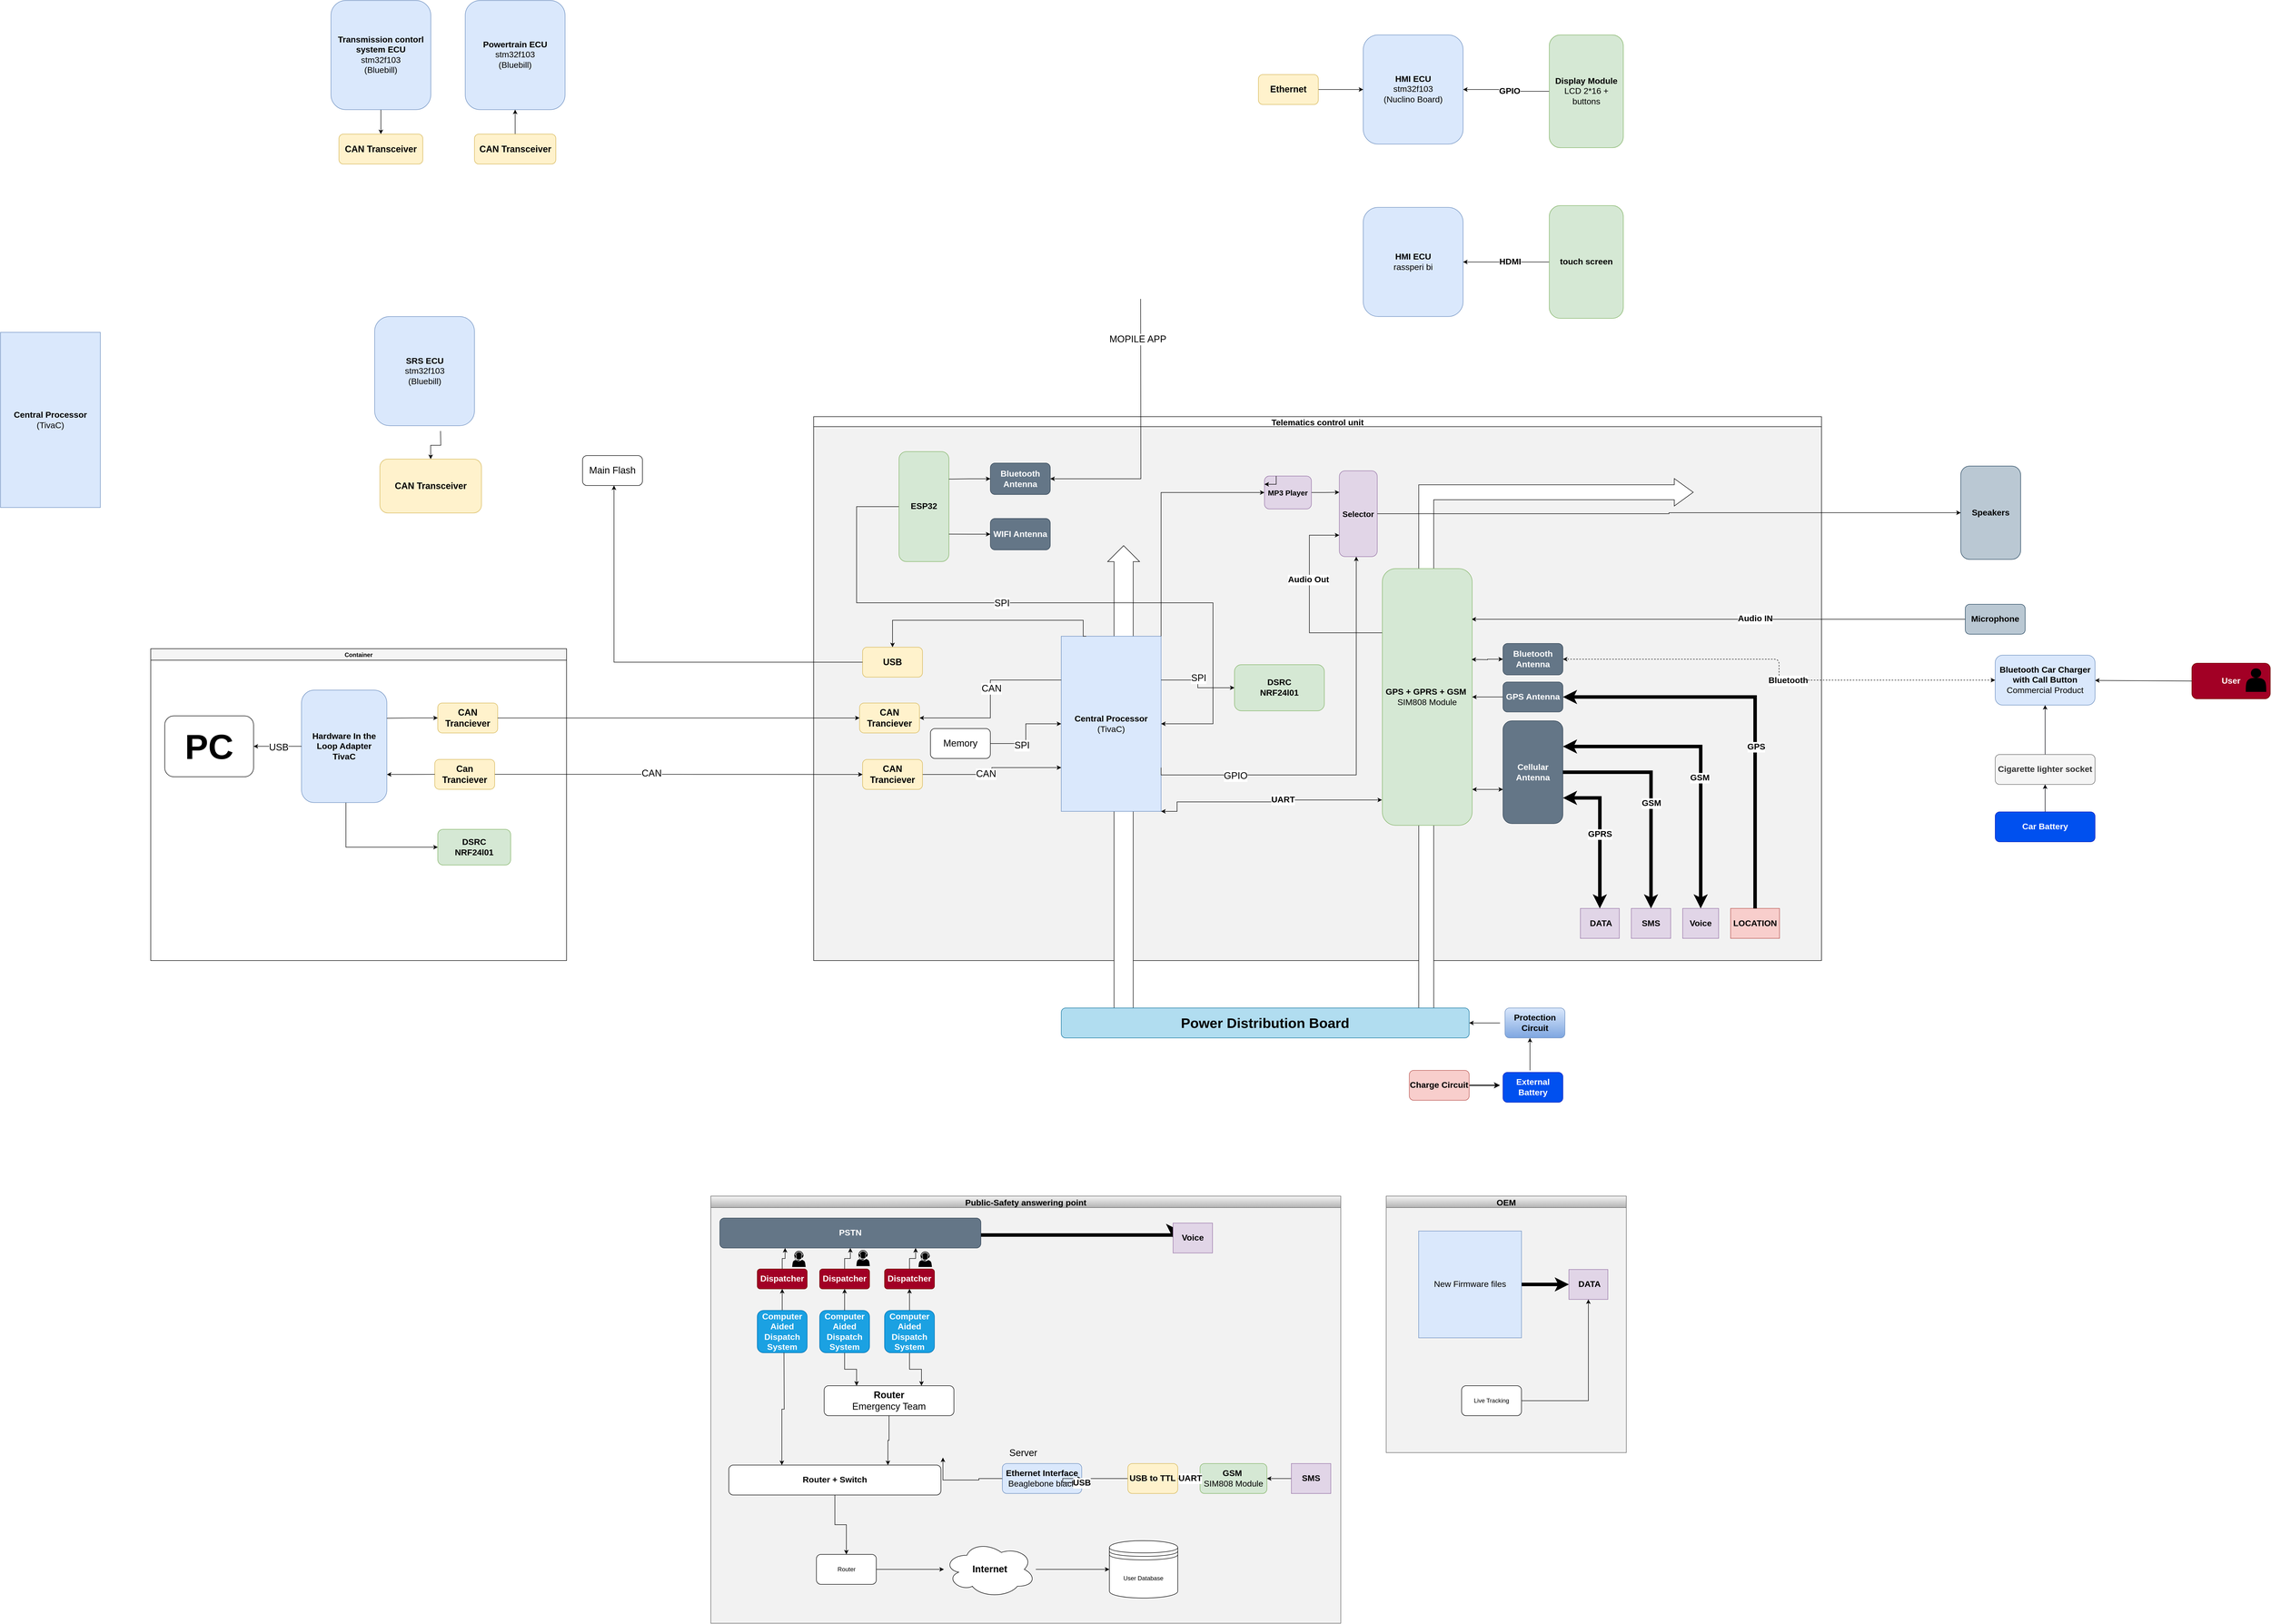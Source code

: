 <mxfile version="13.9.9" type="device"><diagram id="WvO2dlYxxCy-v5vZexDL" name="Page-1"><mxGraphModel dx="5926" dy="2891" grid="0" gridSize="6" guides="1" tooltips="1" connect="1" arrows="1" fold="1" page="1" pageScale="1" pageWidth="1500" pageHeight="1200" math="0" shadow="0"><root><mxCell id="0"/><mxCell id="1" parent="0"/><mxCell id="2lSsfjZtz_JksfgpUfAy-16" value="OEM" style="swimlane;startSize=23;gradientColor=#b3b3b3;fillColor=#f5f5f5;strokeColor=#666666;swimlaneFillColor=#f2f2f2;fontStyle=1;fontSize=17;" parent="1" vertex="1"><mxGeometry x="423" y="1459" width="481" height="514" as="geometry"/></mxCell><mxCell id="2lSsfjZtz_JksfgpUfAy-113" value="&amp;nbsp;DATA" style="rounded=0;whiteSpace=wrap;html=1;fontSize=17;align=center;fontStyle=1;fillColor=#e1d5e7;strokeColor=#9673a6;" parent="2lSsfjZtz_JksfgpUfAy-16" vertex="1"><mxGeometry x="366" y="147" width="78" height="60" as="geometry"/></mxCell><mxCell id="2lSsfjZtz_JksfgpUfAy-115" style="edgeStyle=orthogonalEdgeStyle;rounded=0;orthogonalLoop=1;jettySize=auto;html=1;entryX=0;entryY=0.5;entryDx=0;entryDy=0;startArrow=none;startFill=0;endArrow=classic;endFill=1;strokeWidth=7;fontSize=17;" parent="2lSsfjZtz_JksfgpUfAy-16" source="2lSsfjZtz_JksfgpUfAy-114" target="2lSsfjZtz_JksfgpUfAy-113" edge="1"><mxGeometry relative="1" as="geometry"/></mxCell><mxCell id="2lSsfjZtz_JksfgpUfAy-114" value="New Firmware files" style="rounded=0;whiteSpace=wrap;html=1;fontSize=17;fillColor=#dae8fc;strokeColor=#6c8ebf;" parent="2lSsfjZtz_JksfgpUfAy-16" vertex="1"><mxGeometry x="65" y="70" width="206" height="214" as="geometry"/></mxCell><mxCell id="O39h7mTWqbNJsOXXhtUl-40" style="edgeStyle=orthogonalEdgeStyle;rounded=0;orthogonalLoop=1;jettySize=auto;html=1;entryX=0.5;entryY=1;entryDx=0;entryDy=0;" parent="2lSsfjZtz_JksfgpUfAy-16" source="O39h7mTWqbNJsOXXhtUl-39" target="2lSsfjZtz_JksfgpUfAy-113" edge="1"><mxGeometry relative="1" as="geometry"/></mxCell><mxCell id="O39h7mTWqbNJsOXXhtUl-39" value="Live Tracking" style="rounded=1;whiteSpace=wrap;html=1;" parent="2lSsfjZtz_JksfgpUfAy-16" vertex="1"><mxGeometry x="151" y="380" width="120" height="60" as="geometry"/></mxCell><mxCell id="bvbTRkUJyW8UuzVhLP0v-1" value="Public-Safety answering point" style="swimlane;startSize=23;gradientColor=#b3b3b3;fillColor=#f5f5f5;strokeColor=#666666;swimlaneFillColor=#f2f2f2;fontStyle=1;fontSize=17;" parent="1" vertex="1"><mxGeometry x="-930" y="1459" width="1262" height="856" as="geometry"/></mxCell><mxCell id="2lSsfjZtz_JksfgpUfAy-84" style="edgeStyle=orthogonalEdgeStyle;rounded=0;orthogonalLoop=1;jettySize=auto;html=1;entryX=0.5;entryY=0;entryDx=0;entryDy=0;startArrow=classic;startFill=1;endArrow=none;endFill=0;strokeWidth=1;fontSize=17;" parent="bvbTRkUJyW8UuzVhLP0v-1" source="bvbTRkUJyW8UuzVhLP0v-3" target="bvbTRkUJyW8UuzVhLP0v-8" edge="1"><mxGeometry relative="1" as="geometry"/></mxCell><mxCell id="2lSsfjZtz_JksfgpUfAy-87" style="edgeStyle=orthogonalEdgeStyle;rounded=0;orthogonalLoop=1;jettySize=auto;html=1;startArrow=classic;startFill=1;endArrow=none;endFill=0;strokeWidth=1;fontSize=17;exitX=0.25;exitY=1;exitDx=0;exitDy=0;" parent="bvbTRkUJyW8UuzVhLP0v-1" source="bvbTRkUJyW8UuzVhLP0v-9" target="bvbTRkUJyW8UuzVhLP0v-3" edge="1"><mxGeometry relative="1" as="geometry"><mxPoint x="155" y="123" as="sourcePoint"/></mxGeometry></mxCell><mxCell id="bvbTRkUJyW8UuzVhLP0v-3" value="Dispatcher" style="rounded=1;whiteSpace=wrap;html=1;fillColor=#a20025;strokeColor=#6F0000;fontColor=#ffffff;fontStyle=1;fontSize=17;" parent="bvbTRkUJyW8UuzVhLP0v-1" vertex="1"><mxGeometry x="93" y="146" width="100" height="40" as="geometry"/></mxCell><mxCell id="bvbTRkUJyW8UuzVhLP0v-8" value="Computer Aided Dispatch System" style="rounded=1;whiteSpace=wrap;html=1;fillColor=#1ba1e2;strokeColor=#006EAF;fontStyle=1;fontSize=17;fontColor=#ffffff;" parent="bvbTRkUJyW8UuzVhLP0v-1" vertex="1"><mxGeometry x="93" y="229" width="100" height="85" as="geometry"/></mxCell><mxCell id="2lSsfjZtz_JksfgpUfAy-14" style="edgeStyle=orthogonalEdgeStyle;rounded=0;orthogonalLoop=1;jettySize=auto;html=1;entryX=0;entryY=0.5;entryDx=0;entryDy=0;startArrow=none;startFill=0;endArrow=classic;endFill=1;strokeWidth=7;fontSize=17;" parent="bvbTRkUJyW8UuzVhLP0v-1" source="bvbTRkUJyW8UuzVhLP0v-9" target="2lSsfjZtz_JksfgpUfAy-13" edge="1"><mxGeometry relative="1" as="geometry"><Array as="points"><mxPoint x="279" y="78"/><mxPoint x="1218" y="78"/></Array></mxGeometry></mxCell><mxCell id="bvbTRkUJyW8UuzVhLP0v-9" value="PSTN" style="rounded=1;whiteSpace=wrap;html=1;fillColor=#647687;strokeColor=#314354;fontSize=17;fontStyle=1;fontColor=#ffffff;" parent="bvbTRkUJyW8UuzVhLP0v-1" vertex="1"><mxGeometry x="18" y="44" width="523" height="60" as="geometry"/></mxCell><mxCell id="bvbTRkUJyW8UuzVhLP0v-336" value="" style="pointerEvents=1;shadow=0;dashed=0;html=1;strokeColor=none;labelPosition=center;verticalLabelPosition=bottom;verticalAlign=top;outlineConnect=0;align=center;shape=mxgraph.office.users.call_center_agent;labelBackgroundColor=#ffffff;fontSize=23;fillColor=#000000;" parent="bvbTRkUJyW8UuzVhLP0v-1" vertex="1"><mxGeometry x="163" y="109.71" width="27" height="32.28" as="geometry"/></mxCell><mxCell id="2lSsfjZtz_JksfgpUfAy-9" value="GSM&amp;nbsp;&lt;br&gt;&lt;span style=&quot;font-weight: normal&quot;&gt;SIM808 Module&lt;/span&gt;" style="rounded=1;whiteSpace=wrap;html=1;fillColor=#d5e8d4;strokeColor=#82b366;fontSize=17;fontStyle=1" parent="bvbTRkUJyW8UuzVhLP0v-1" vertex="1"><mxGeometry x="980" y="536.01" width="134" height="60" as="geometry"/></mxCell><mxCell id="2lSsfjZtz_JksfgpUfAy-12" style="edgeStyle=orthogonalEdgeStyle;rounded=0;orthogonalLoop=1;jettySize=auto;html=1;startArrow=none;startFill=0;endArrow=classic;endFill=1;strokeWidth=1;fontSize=17;" parent="bvbTRkUJyW8UuzVhLP0v-1" source="2lSsfjZtz_JksfgpUfAy-11" target="2lSsfjZtz_JksfgpUfAy-9" edge="1"><mxGeometry relative="1" as="geometry"/></mxCell><mxCell id="2lSsfjZtz_JksfgpUfAy-11" value="SMS" style="rounded=0;whiteSpace=wrap;html=1;fontSize=17;align=center;fontStyle=1;fillColor=#e1d5e7;strokeColor=#9673a6;" parent="bvbTRkUJyW8UuzVhLP0v-1" vertex="1"><mxGeometry x="1163" y="536.01" width="79" height="60" as="geometry"/></mxCell><mxCell id="2lSsfjZtz_JksfgpUfAy-13" value="Voice" style="rounded=0;whiteSpace=wrap;html=1;fontSize=17;align=center;fontStyle=1;fillColor=#e1d5e7;strokeColor=#9673a6;" parent="bvbTRkUJyW8UuzVhLP0v-1" vertex="1"><mxGeometry x="926" y="54" width="79" height="60" as="geometry"/></mxCell><mxCell id="dkJBPeFAws7g6oO2odRc-31" style="edgeStyle=orthogonalEdgeStyle;rounded=0;orthogonalLoop=1;jettySize=auto;html=1;entryX=0.25;entryY=0;entryDx=0;entryDy=0;startArrow=none;startFill=0;endArrow=classic;endFill=1;fontSize=19;" parent="bvbTRkUJyW8UuzVhLP0v-1" source="2lSsfjZtz_JksfgpUfAy-32" target="dkJBPeFAws7g6oO2odRc-28" edge="1"><mxGeometry relative="1" as="geometry"/></mxCell><mxCell id="2lSsfjZtz_JksfgpUfAy-32" value="Computer Aided Dispatch System" style="rounded=1;whiteSpace=wrap;html=1;fillColor=#1ba1e2;strokeColor=#006EAF;fontStyle=1;fontSize=17;fontColor=#ffffff;" parent="bvbTRkUJyW8UuzVhLP0v-1" vertex="1"><mxGeometry x="218" y="229" width="100" height="85" as="geometry"/></mxCell><mxCell id="2lSsfjZtz_JksfgpUfAy-33" value="" style="pointerEvents=1;shadow=0;dashed=0;html=1;strokeColor=none;labelPosition=center;verticalLabelPosition=bottom;verticalAlign=top;outlineConnect=0;align=center;shape=mxgraph.office.users.call_center_agent;labelBackgroundColor=#ffffff;fontSize=23;fillColor=#000000;" parent="bvbTRkUJyW8UuzVhLP0v-1" vertex="1"><mxGeometry x="416" y="111" width="27" height="30.99" as="geometry"/></mxCell><mxCell id="2lSsfjZtz_JksfgpUfAy-37" value="" style="pointerEvents=1;shadow=0;dashed=0;html=1;strokeColor=none;labelPosition=center;verticalLabelPosition=bottom;verticalAlign=top;outlineConnect=0;align=center;shape=mxgraph.office.users.call_center_agent;labelBackgroundColor=#ffffff;fontSize=23;fillColor=#000000;" parent="bvbTRkUJyW8UuzVhLP0v-1" vertex="1"><mxGeometry x="291.58" y="108" width="27" height="32.28" as="geometry"/></mxCell><mxCell id="2lSsfjZtz_JksfgpUfAy-73" style="edgeStyle=orthogonalEdgeStyle;rounded=0;orthogonalLoop=1;jettySize=auto;html=1;startArrow=none;startFill=0;endArrow=classic;endFill=1;strokeWidth=1;fontSize=17;" parent="bvbTRkUJyW8UuzVhLP0v-1" source="2lSsfjZtz_JksfgpUfAy-72" edge="1"><mxGeometry relative="1" as="geometry"><mxPoint x="465" y="524" as="targetPoint"/><Array as="points"><mxPoint x="537" y="566"/><mxPoint x="537" y="569"/></Array></mxGeometry></mxCell><mxCell id="2lSsfjZtz_JksfgpUfAy-72" value="Ethernet Interface&lt;br style=&quot;font-size: 17px&quot;&gt;&lt;span style=&quot;font-size: 17px ; font-weight: normal&quot;&gt;Beaglebone black&lt;/span&gt;" style="rounded=1;whiteSpace=wrap;html=1;fillColor=#dae8fc;strokeColor=#6c8ebf;fontStyle=1;fontSize=17;" parent="bvbTRkUJyW8UuzVhLP0v-1" vertex="1"><mxGeometry x="584" y="536.01" width="159" height="60" as="geometry"/></mxCell><mxCell id="2lSsfjZtz_JksfgpUfAy-82" style="edgeStyle=orthogonalEdgeStyle;rounded=0;orthogonalLoop=1;jettySize=auto;html=1;startArrow=classic;startFill=1;endArrow=none;endFill=0;strokeWidth=1;fontSize=17;" parent="bvbTRkUJyW8UuzVhLP0v-1" source="2lSsfjZtz_JksfgpUfAy-80" target="2lSsfjZtz_JksfgpUfAy-36" edge="1"><mxGeometry relative="1" as="geometry"/></mxCell><mxCell id="2lSsfjZtz_JksfgpUfAy-86" style="edgeStyle=orthogonalEdgeStyle;rounded=0;orthogonalLoop=1;jettySize=auto;html=1;entryX=0.5;entryY=0;entryDx=0;entryDy=0;startArrow=classic;startFill=1;endArrow=none;endFill=0;strokeWidth=1;fontSize=17;exitX=0.75;exitY=1;exitDx=0;exitDy=0;" parent="bvbTRkUJyW8UuzVhLP0v-1" source="bvbTRkUJyW8UuzVhLP0v-9" target="2lSsfjZtz_JksfgpUfAy-80" edge="1"><mxGeometry relative="1" as="geometry"><mxPoint x="408" y="130" as="sourcePoint"/></mxGeometry></mxCell><mxCell id="2lSsfjZtz_JksfgpUfAy-80" value="Dispatcher" style="rounded=1;whiteSpace=wrap;html=1;fillColor=#a20025;strokeColor=#6F0000;fontColor=#ffffff;fontStyle=1;fontSize=17;" parent="bvbTRkUJyW8UuzVhLP0v-1" vertex="1"><mxGeometry x="348" y="146" width="100" height="40" as="geometry"/></mxCell><mxCell id="2lSsfjZtz_JksfgpUfAy-83" style="edgeStyle=orthogonalEdgeStyle;rounded=0;orthogonalLoop=1;jettySize=auto;html=1;entryX=0.5;entryY=0;entryDx=0;entryDy=0;startArrow=classic;startFill=1;endArrow=none;endFill=0;strokeWidth=1;fontSize=17;" parent="bvbTRkUJyW8UuzVhLP0v-1" source="2lSsfjZtz_JksfgpUfAy-81" target="2lSsfjZtz_JksfgpUfAy-32" edge="1"><mxGeometry relative="1" as="geometry"/></mxCell><mxCell id="2lSsfjZtz_JksfgpUfAy-85" style="edgeStyle=orthogonalEdgeStyle;rounded=0;orthogonalLoop=1;jettySize=auto;html=1;entryX=0.5;entryY=0;entryDx=0;entryDy=0;startArrow=classic;startFill=1;endArrow=none;endFill=0;strokeWidth=1;fontSize=17;exitX=0.5;exitY=1;exitDx=0;exitDy=0;" parent="bvbTRkUJyW8UuzVhLP0v-1" source="bvbTRkUJyW8UuzVhLP0v-9" target="2lSsfjZtz_JksfgpUfAy-81" edge="1"><mxGeometry relative="1" as="geometry"><mxPoint x="237" y="126" as="sourcePoint"/></mxGeometry></mxCell><mxCell id="2lSsfjZtz_JksfgpUfAy-81" value="Dispatcher" style="rounded=1;whiteSpace=wrap;html=1;fillColor=#a20025;strokeColor=#6F0000;fontColor=#ffffff;fontStyle=1;fontSize=17;" parent="bvbTRkUJyW8UuzVhLP0v-1" vertex="1"><mxGeometry x="218" y="146" width="100" height="40" as="geometry"/></mxCell><mxCell id="2lSsfjZtz_JksfgpUfAy-90" style="edgeStyle=orthogonalEdgeStyle;rounded=0;orthogonalLoop=1;jettySize=auto;html=1;entryX=0;entryY=0.5;entryDx=0;entryDy=0;startArrow=classic;startFill=1;endArrow=none;endFill=0;strokeWidth=1;fontSize=17;exitX=1;exitY=0.5;exitDx=0;exitDy=0;" parent="bvbTRkUJyW8UuzVhLP0v-1" source="2lSsfjZtz_JksfgpUfAy-92" target="2lSsfjZtz_JksfgpUfAy-9" edge="1"><mxGeometry relative="1" as="geometry"><mxPoint x="935.42" y="566.01" as="sourcePoint"/><Array as="points"><mxPoint x="975.42" y="566.01"/><mxPoint x="975.42" y="566.01"/></Array></mxGeometry></mxCell><mxCell id="2lSsfjZtz_JksfgpUfAy-95" value="UART" style="edgeLabel;html=1;align=center;verticalAlign=middle;resizable=0;points=[];fontSize=17;fontStyle=1" parent="2lSsfjZtz_JksfgpUfAy-90" vertex="1" connectable="0"><mxGeometry x="0.095" relative="1" as="geometry"><mxPoint as="offset"/></mxGeometry></mxCell><mxCell id="2lSsfjZtz_JksfgpUfAy-93" style="edgeStyle=orthogonalEdgeStyle;rounded=0;orthogonalLoop=1;jettySize=auto;html=1;entryX=1;entryY=0.5;entryDx=0;entryDy=0;startArrow=none;startFill=0;endArrow=classic;endFill=1;strokeWidth=1;fontSize=17;" parent="bvbTRkUJyW8UuzVhLP0v-1" source="2lSsfjZtz_JksfgpUfAy-92" target="2lSsfjZtz_JksfgpUfAy-72" edge="1"><mxGeometry relative="1" as="geometry"><Array as="points"><mxPoint x="743" y="566"/><mxPoint x="743" y="574"/><mxPoint x="705" y="574"/></Array></mxGeometry></mxCell><mxCell id="2lSsfjZtz_JksfgpUfAy-94" value="USB" style="edgeLabel;html=1;align=center;verticalAlign=middle;resizable=0;points=[];fontSize=17;fontStyle=1" parent="2lSsfjZtz_JksfgpUfAy-93" vertex="1" connectable="0"><mxGeometry x="0.097" y="1" relative="1" as="geometry"><mxPoint as="offset"/></mxGeometry></mxCell><mxCell id="2lSsfjZtz_JksfgpUfAy-92" value="USB to TTL" style="rounded=1;whiteSpace=wrap;html=1;fillColor=#fff2cc;strokeColor=#d6b656;fontStyle=1;fontSize=17;" parent="bvbTRkUJyW8UuzVhLP0v-1" vertex="1"><mxGeometry x="835.42" y="536.01" width="100" height="60" as="geometry"/></mxCell><mxCell id="dkJBPeFAws7g6oO2odRc-32" style="edgeStyle=orthogonalEdgeStyle;rounded=0;orthogonalLoop=1;jettySize=auto;html=1;entryX=0.75;entryY=0;entryDx=0;entryDy=0;startArrow=none;startFill=0;endArrow=classic;endFill=1;fontSize=19;" parent="bvbTRkUJyW8UuzVhLP0v-1" source="2lSsfjZtz_JksfgpUfAy-36" target="dkJBPeFAws7g6oO2odRc-28" edge="1"><mxGeometry relative="1" as="geometry"/></mxCell><mxCell id="2lSsfjZtz_JksfgpUfAy-36" value="Computer Aided Dispatch System" style="rounded=1;whiteSpace=wrap;html=1;fillColor=#1ba1e2;strokeColor=#006EAF;fontStyle=1;fontSize=17;fontColor=#ffffff;" parent="bvbTRkUJyW8UuzVhLP0v-1" vertex="1"><mxGeometry x="348" y="229" width="100" height="85" as="geometry"/></mxCell><mxCell id="dkJBPeFAws7g6oO2odRc-8" style="edgeStyle=orthogonalEdgeStyle;rounded=0;orthogonalLoop=1;jettySize=auto;html=1;entryX=0.25;entryY=0;entryDx=0;entryDy=0;startArrow=none;startFill=0;endArrow=classic;endFill=1;" parent="bvbTRkUJyW8UuzVhLP0v-1" target="dkJBPeFAws7g6oO2odRc-19" edge="1"><mxGeometry relative="1" as="geometry"><mxPoint x="146.5" y="314" as="sourcePoint"/></mxGeometry></mxCell><mxCell id="dkJBPeFAws7g6oO2odRc-24" style="edgeStyle=orthogonalEdgeStyle;rounded=0;orthogonalLoop=1;jettySize=auto;html=1;startArrow=none;startFill=0;endArrow=classic;endFill=1;" parent="bvbTRkUJyW8UuzVhLP0v-1" source="dkJBPeFAws7g6oO2odRc-19" target="dkJBPeFAws7g6oO2odRc-23" edge="1"><mxGeometry relative="1" as="geometry"/></mxCell><mxCell id="dkJBPeFAws7g6oO2odRc-19" value="&lt;b&gt;&lt;font style=&quot;font-size: 17px&quot;&gt;Router + Switch&lt;/font&gt;&lt;/b&gt;" style="rounded=1;whiteSpace=wrap;html=1;" parent="bvbTRkUJyW8UuzVhLP0v-1" vertex="1"><mxGeometry x="36" y="539" width="425" height="60" as="geometry"/></mxCell><mxCell id="dkJBPeFAws7g6oO2odRc-26" style="edgeStyle=orthogonalEdgeStyle;rounded=0;orthogonalLoop=1;jettySize=auto;html=1;startArrow=none;startFill=0;endArrow=classic;endFill=1;fontSize=19;" parent="bvbTRkUJyW8UuzVhLP0v-1" source="dkJBPeFAws7g6oO2odRc-23" target="dkJBPeFAws7g6oO2odRc-25" edge="1"><mxGeometry relative="1" as="geometry"/></mxCell><mxCell id="dkJBPeFAws7g6oO2odRc-23" value="Router" style="rounded=1;whiteSpace=wrap;html=1;" parent="bvbTRkUJyW8UuzVhLP0v-1" vertex="1"><mxGeometry x="211.5" y="718.01" width="120" height="60" as="geometry"/></mxCell><mxCell id="dkJBPeFAws7g6oO2odRc-27" style="edgeStyle=orthogonalEdgeStyle;rounded=0;orthogonalLoop=1;jettySize=auto;html=1;startArrow=none;startFill=0;endArrow=classic;endFill=1;fontSize=19;" parent="bvbTRkUJyW8UuzVhLP0v-1" source="dkJBPeFAws7g6oO2odRc-25" target="O39h7mTWqbNJsOXXhtUl-3" edge="1"><mxGeometry relative="1" as="geometry"/></mxCell><mxCell id="dkJBPeFAws7g6oO2odRc-25" value="Internet" style="ellipse;shape=cloud;whiteSpace=wrap;html=1;fontStyle=1;fontSize=19;" parent="bvbTRkUJyW8UuzVhLP0v-1" vertex="1"><mxGeometry x="467" y="691.51" width="184" height="113.01" as="geometry"/></mxCell><mxCell id="O39h7mTWqbNJsOXXhtUl-3" value="User Database" style="shape=datastore;whiteSpace=wrap;html=1;" parent="bvbTRkUJyW8UuzVhLP0v-1" vertex="1"><mxGeometry x="798.42" y="690.52" width="137" height="115" as="geometry"/></mxCell><mxCell id="dkJBPeFAws7g6oO2odRc-30" style="edgeStyle=orthogonalEdgeStyle;rounded=0;orthogonalLoop=1;jettySize=auto;html=1;entryX=0.75;entryY=0;entryDx=0;entryDy=0;startArrow=none;startFill=0;endArrow=classic;endFill=1;fontSize=19;" parent="bvbTRkUJyW8UuzVhLP0v-1" source="dkJBPeFAws7g6oO2odRc-28" target="dkJBPeFAws7g6oO2odRc-19" edge="1"><mxGeometry relative="1" as="geometry"/></mxCell><mxCell id="dkJBPeFAws7g6oO2odRc-28" value="&lt;b&gt;Router&lt;/b&gt;&lt;br&gt;Emergency Team" style="rounded=1;whiteSpace=wrap;html=1;fontSize=19;" parent="bvbTRkUJyW8UuzVhLP0v-1" vertex="1"><mxGeometry x="227" y="380" width="260" height="60" as="geometry"/></mxCell><mxCell id="dkJBPeFAws7g6oO2odRc-29" value="Server" style="text;html=1;strokeColor=none;fillColor=none;align=center;verticalAlign=middle;whiteSpace=wrap;rounded=0;fontSize=19;" parent="bvbTRkUJyW8UuzVhLP0v-1" vertex="1"><mxGeometry x="605.92" y="505" width="40" height="20" as="geometry"/></mxCell><mxCell id="bvbTRkUJyW8UuzVhLP0v-10" value="Telematics control unit" style="swimlane;startSize=20;shadow=0;swimlaneFillColor=#F2F2F2;fontStyle=1;fontSize=17;movable=0;" parent="1" vertex="1"><mxGeometry x="-724" y="-103" width="2019" height="1090" as="geometry"><mxRectangle x="70" y="160" width="70" height="23" as="alternateBounds"/></mxGeometry></mxCell><mxCell id="bvbTRkUJyW8UuzVhLP0v-332" value="" style="html=1;shadow=0;dashed=0;align=center;verticalAlign=middle;shape=mxgraph.arrows2.bendArrow;dy=15;dx=38;notch=0;arrowHead=55;rounded=0;strokeWidth=1;fontSize=20;fontStyle=1" parent="bvbTRkUJyW8UuzVhLP0v-10" vertex="1"><mxGeometry x="1212.18" y="124" width="549.91" height="1096" as="geometry"/></mxCell><mxCell id="bvbTRkUJyW8UuzVhLP0v-267" value="" style="verticalLabelPosition=bottom;shadow=0;dashed=0;align=center;html=1;verticalAlign=top;shape=mxgraph.electrical.transmission.straightBus;fontSize=17;rotation=-180;fontStyle=1" parent="bvbTRkUJyW8UuzVhLP0v-10" vertex="1"><mxGeometry x="588.95" y="258.5" width="64" height="931.5" as="geometry"/></mxCell><mxCell id="bvbTRkUJyW8UuzVhLP0v-322" style="edgeStyle=orthogonalEdgeStyle;rounded=1;orthogonalLoop=1;jettySize=auto;html=1;entryX=1;entryY=0.5;entryDx=0;entryDy=0;startArrow=none;startFill=0;endArrow=classic;endFill=1;strokeColor=#000000;strokeWidth=1;fontSize=20;fontStyle=1" parent="bvbTRkUJyW8UuzVhLP0v-10" source="bvbTRkUJyW8UuzVhLP0v-110" target="bvbTRkUJyW8UuzVhLP0v-366" edge="1"><mxGeometry relative="1" as="geometry"><mxPoint x="1318.26" y="703.4" as="targetPoint"/></mxGeometry></mxCell><mxCell id="bvbTRkUJyW8UuzVhLP0v-110" value="GPS Antenna" style="rounded=1;whiteSpace=wrap;html=1;fillColor=#647687;strokeColor=#314354;fontSize=17;fontStyle=1;fontColor=#ffffff;" parent="bvbTRkUJyW8UuzVhLP0v-10" vertex="1"><mxGeometry x="1380.95" y="531.75" width="120" height="60" as="geometry"/></mxCell><mxCell id="bvbTRkUJyW8UuzVhLP0v-323" style="edgeStyle=orthogonalEdgeStyle;rounded=1;orthogonalLoop=1;jettySize=auto;html=1;entryX=1.001;entryY=0.86;entryDx=0;entryDy=0;entryPerimeter=0;startArrow=classic;startFill=1;endArrow=classic;endFill=1;strokeColor=#000000;strokeWidth=1;fontSize=20;fontStyle=1" parent="bvbTRkUJyW8UuzVhLP0v-10" source="bvbTRkUJyW8UuzVhLP0v-255" target="bvbTRkUJyW8UuzVhLP0v-366" edge="1"><mxGeometry relative="1" as="geometry"><mxPoint x="1318.26" y="783.5" as="targetPoint"/><Array as="points"><mxPoint x="1352.95" y="747.5"/></Array></mxGeometry></mxCell><mxCell id="bvbTRkUJyW8UuzVhLP0v-255" value="Cellular Antenna" style="rounded=1;whiteSpace=wrap;html=1;fillColor=#647687;strokeColor=#314354;fontSize=17;fontStyle=1;fontColor=#ffffff;" parent="bvbTRkUJyW8UuzVhLP0v-10" vertex="1"><mxGeometry x="1380.95" y="609.5" width="120" height="206" as="geometry"/></mxCell><mxCell id="2Qk4QJ7_3wb-8JbGcDzh-71" style="edgeStyle=orthogonalEdgeStyle;rounded=0;orthogonalLoop=1;jettySize=auto;html=1;entryX=1;entryY=0.5;entryDx=0;entryDy=0;startArrow=classic;startFill=1;endArrow=none;endFill=0;fontSize=19;" parent="bvbTRkUJyW8UuzVhLP0v-10" source="bvbTRkUJyW8UuzVhLP0v-264" target="2Qk4QJ7_3wb-8JbGcDzh-70" edge="1"><mxGeometry relative="1" as="geometry"/></mxCell><mxCell id="2Qk4QJ7_3wb-8JbGcDzh-72" value="SPI" style="edgeLabel;html=1;align=center;verticalAlign=middle;resizable=0;points=[];fontSize=19;" parent="2Qk4QJ7_3wb-8JbGcDzh-71" vertex="1" connectable="0"><mxGeometry x="0.305" y="5" relative="1" as="geometry"><mxPoint y="-1" as="offset"/></mxGeometry></mxCell><mxCell id="bvbTRkUJyW8UuzVhLP0v-264" value="Central Processor&lt;span style=&quot;font-size: 17px ; font-weight: normal&quot;&gt;&lt;br&gt;(TivaC)&lt;/span&gt;" style="rounded=0;whiteSpace=wrap;html=1;fillColor=#dae8fc;strokeColor=#6c8ebf;fontStyle=1;fontSize=17;" parent="bvbTRkUJyW8UuzVhLP0v-10" vertex="1"><mxGeometry x="496" y="440" width="200" height="351" as="geometry"/></mxCell><mxCell id="bvbTRkUJyW8UuzVhLP0v-321" style="edgeStyle=orthogonalEdgeStyle;rounded=1;orthogonalLoop=1;jettySize=auto;html=1;startArrow=none;startFill=0;endArrow=classic;endFill=1;strokeColor=#000000;strokeWidth=1;fontSize=20;fontStyle=1;" parent="bvbTRkUJyW8UuzVhLP0v-10" source="bvbTRkUJyW8UuzVhLP0v-316" edge="1"><mxGeometry relative="1" as="geometry"><mxPoint x="1317.95" y="406" as="targetPoint"/></mxGeometry></mxCell><mxCell id="O-KysoDFRqSBOhjeZu4X-3" value="Audio IN" style="edgeLabel;html=1;align=center;verticalAlign=middle;resizable=0;points=[];fontSize=17;fontStyle=1" parent="bvbTRkUJyW8UuzVhLP0v-321" vertex="1" connectable="0"><mxGeometry x="-0.148" y="-1" relative="1" as="geometry"><mxPoint as="offset"/></mxGeometry></mxCell><mxCell id="O-KysoDFRqSBOhjeZu4X-4" style="edgeStyle=orthogonalEdgeStyle;rounded=0;orthogonalLoop=1;jettySize=auto;html=1;exitX=0;exitY=0.25;exitDx=0;exitDy=0;entryX=0;entryY=0.75;entryDx=0;entryDy=0;jumpStyle=arc;jumpSize=15;" parent="bvbTRkUJyW8UuzVhLP0v-10" source="bvbTRkUJyW8UuzVhLP0v-366" target="O-KysoDFRqSBOhjeZu4X-2" edge="1"><mxGeometry relative="1" as="geometry"><Array as="points"><mxPoint x="993.09" y="433"/><mxPoint x="993.09" y="238"/></Array></mxGeometry></mxCell><mxCell id="O-KysoDFRqSBOhjeZu4X-5" value="Audio Out" style="edgeLabel;html=1;align=center;verticalAlign=middle;resizable=0;points=[];fontStyle=1;fontSize=17;" parent="O-KysoDFRqSBOhjeZu4X-4" vertex="1" connectable="0"><mxGeometry x="0.258" y="2" relative="1" as="geometry"><mxPoint as="offset"/></mxGeometry></mxCell><mxCell id="bvbTRkUJyW8UuzVhLP0v-366" value="GPS + GPRS + GSM&amp;nbsp;&lt;br&gt;&lt;span style=&quot;font-weight: normal&quot;&gt;SIM808 Module&lt;/span&gt;" style="rounded=1;whiteSpace=wrap;html=1;fillColor=#d5e8d4;strokeColor=#82b366;fontSize=17;fontStyle=1" parent="bvbTRkUJyW8UuzVhLP0v-10" vertex="1"><mxGeometry x="1139.18" y="304.5" width="180" height="514.5" as="geometry"/></mxCell><mxCell id="shN0wYIfo_A3yNjzCEdD-24" style="edgeStyle=orthogonalEdgeStyle;rounded=0;orthogonalLoop=1;jettySize=auto;html=1;startArrow=classic;startFill=1;exitX=-0.003;exitY=0.901;exitDx=0;exitDy=0;exitPerimeter=0;entryX=1;entryY=1;entryDx=0;entryDy=0;" parent="bvbTRkUJyW8UuzVhLP0v-10" source="bvbTRkUJyW8UuzVhLP0v-366" target="bvbTRkUJyW8UuzVhLP0v-264" edge="1"><mxGeometry relative="1" as="geometry"><mxPoint x="891" y="886" as="targetPoint"/><Array as="points"><mxPoint x="934" y="768"/><mxPoint x="934" y="772"/><mxPoint x="728" y="772"/></Array></mxGeometry></mxCell><mxCell id="shN0wYIfo_A3yNjzCEdD-47" value="UART" style="edgeLabel;html=1;align=center;verticalAlign=middle;resizable=0;points=[];fontSize=17;fontStyle=1" parent="shN0wYIfo_A3yNjzCEdD-24" vertex="1" connectable="0"><mxGeometry x="-0.145" relative="1" as="geometry"><mxPoint as="offset"/></mxGeometry></mxCell><mxCell id="shN0wYIfo_A3yNjzCEdD-26" style="edgeStyle=orthogonalEdgeStyle;rounded=0;orthogonalLoop=1;jettySize=auto;html=1;startArrow=classic;startFill=1;" parent="bvbTRkUJyW8UuzVhLP0v-10" source="shN0wYIfo_A3yNjzCEdD-25" edge="1"><mxGeometry relative="1" as="geometry"><mxPoint x="1317.95" y="486.5" as="targetPoint"/></mxGeometry></mxCell><mxCell id="shN0wYIfo_A3yNjzCEdD-25" value="Bluetooth Antenna" style="rounded=1;whiteSpace=wrap;html=1;fillColor=#647687;strokeColor=#314354;fontSize=17;fontStyle=1;fontColor=#ffffff;" parent="bvbTRkUJyW8UuzVhLP0v-10" vertex="1"><mxGeometry x="1380.95" y="454.5" width="120" height="63" as="geometry"/></mxCell><mxCell id="shN0wYIfo_A3yNjzCEdD-53" value="&amp;nbsp;DATA" style="rounded=0;whiteSpace=wrap;html=1;fontSize=17;align=center;fontStyle=1;fillColor=#e1d5e7;strokeColor=#9673a6;" parent="bvbTRkUJyW8UuzVhLP0v-10" vertex="1"><mxGeometry x="1535.95" y="985.5" width="78" height="60" as="geometry"/></mxCell><mxCell id="shN0wYIfo_A3yNjzCEdD-49" style="edgeStyle=orthogonalEdgeStyle;rounded=0;orthogonalLoop=1;jettySize=auto;html=1;exitX=1;exitY=0.75;exitDx=0;exitDy=0;startArrow=classic;startFill=1;endArrow=classic;endFill=1;strokeWidth=7;fontSize=17;entryX=0.5;entryY=0;entryDx=0;entryDy=0;" parent="bvbTRkUJyW8UuzVhLP0v-10" source="bvbTRkUJyW8UuzVhLP0v-255" target="shN0wYIfo_A3yNjzCEdD-53" edge="1"><mxGeometry relative="1" as="geometry"><mxPoint x="1570.95" y="811.5" as="targetPoint"/></mxGeometry></mxCell><mxCell id="2lSsfjZtz_JksfgpUfAy-5" value="GPRS" style="edgeLabel;html=1;align=center;verticalAlign=middle;resizable=0;points=[];fontSize=17;fontStyle=1" parent="shN0wYIfo_A3yNjzCEdD-49" vertex="1" connectable="0"><mxGeometry x="0.007" relative="1" as="geometry"><mxPoint y="-2.5" as="offset"/></mxGeometry></mxCell><mxCell id="2lSsfjZtz_JksfgpUfAy-4" value="SMS" style="rounded=0;whiteSpace=wrap;html=1;fontSize=17;align=center;fontStyle=1;fillColor=#e1d5e7;strokeColor=#9673a6;" parent="bvbTRkUJyW8UuzVhLP0v-10" vertex="1"><mxGeometry x="1637.95" y="985.5" width="79" height="60" as="geometry"/></mxCell><mxCell id="2lSsfjZtz_JksfgpUfAy-3" style="edgeStyle=orthogonalEdgeStyle;rounded=0;orthogonalLoop=1;jettySize=auto;html=1;exitX=1;exitY=0.5;exitDx=0;exitDy=0;startArrow=none;startFill=0;endArrow=classic;endFill=1;strokeWidth=7;fontSize=17;entryX=0.5;entryY=0;entryDx=0;entryDy=0;" parent="bvbTRkUJyW8UuzVhLP0v-10" source="bvbTRkUJyW8UuzVhLP0v-255" target="2lSsfjZtz_JksfgpUfAy-4" edge="1"><mxGeometry relative="1" as="geometry"><mxPoint x="1657.95" y="814.5" as="targetPoint"/><mxPoint x="1592.95" y="783.5" as="sourcePoint"/></mxGeometry></mxCell><mxCell id="2lSsfjZtz_JksfgpUfAy-6" value="GSM" style="edgeLabel;html=1;align=center;verticalAlign=middle;resizable=0;points=[];fontSize=17;fontStyle=1" parent="2lSsfjZtz_JksfgpUfAy-3" vertex="1" connectable="0"><mxGeometry x="0.234" relative="1" as="geometry"><mxPoint x="-0.02" y="-39.12" as="offset"/></mxGeometry></mxCell><mxCell id="2lSsfjZtz_JksfgpUfAy-1" value="Voice" style="rounded=0;whiteSpace=wrap;html=1;fontSize=17;align=center;fontStyle=1;fillColor=#e1d5e7;strokeColor=#9673a6;" parent="bvbTRkUJyW8UuzVhLP0v-10" vertex="1"><mxGeometry x="1740.95" y="985.5" width="72" height="60" as="geometry"/></mxCell><mxCell id="2lSsfjZtz_JksfgpUfAy-2" style="edgeStyle=orthogonalEdgeStyle;rounded=0;orthogonalLoop=1;jettySize=auto;html=1;exitX=1;exitY=0.25;exitDx=0;exitDy=0;strokeWidth=7;startArrow=classic;startFill=1;" parent="bvbTRkUJyW8UuzVhLP0v-10" source="bvbTRkUJyW8UuzVhLP0v-255" target="2lSsfjZtz_JksfgpUfAy-1" edge="1"><mxGeometry relative="1" as="geometry"/></mxCell><mxCell id="2lSsfjZtz_JksfgpUfAy-7" value="GSM" style="edgeLabel;html=1;align=center;verticalAlign=middle;resizable=0;points=[];fontSize=17;fontStyle=1" parent="2lSsfjZtz_JksfgpUfAy-2" vertex="1" connectable="0"><mxGeometry x="0.386" relative="1" as="geometry"><mxPoint x="-2" y="-77.47" as="offset"/></mxGeometry></mxCell><mxCell id="shN0wYIfo_A3yNjzCEdD-54" value="LOCATION" style="rounded=0;whiteSpace=wrap;html=1;fontSize=17;align=center;fontStyle=1;fillColor=#f8cecc;strokeColor=#b85450;" parent="bvbTRkUJyW8UuzVhLP0v-10" vertex="1"><mxGeometry x="1836.95" y="985.5" width="98" height="60" as="geometry"/></mxCell><mxCell id="shN0wYIfo_A3yNjzCEdD-51" style="edgeStyle=orthogonalEdgeStyle;rounded=0;orthogonalLoop=1;jettySize=auto;html=1;startArrow=classic;startFill=1;endArrow=none;endFill=0;strokeWidth=7;fontSize=32;entryX=0.5;entryY=0;entryDx=0;entryDy=0;" parent="bvbTRkUJyW8UuzVhLP0v-10" source="bvbTRkUJyW8UuzVhLP0v-110" target="shN0wYIfo_A3yNjzCEdD-54" edge="1"><mxGeometry relative="1" as="geometry"><mxPoint x="1731.283" y="815.167" as="targetPoint"/></mxGeometry></mxCell><mxCell id="2lSsfjZtz_JksfgpUfAy-8" value="GPS" style="edgeLabel;html=1;align=center;verticalAlign=middle;resizable=0;points=[];fontSize=17;fontStyle=1" parent="shN0wYIfo_A3yNjzCEdD-51" vertex="1" connectable="0"><mxGeometry x="0.524" y="5" relative="1" as="geometry"><mxPoint x="-3.02" y="-131.94" as="offset"/></mxGeometry></mxCell><mxCell id="O-KysoDFRqSBOhjeZu4X-6" style="edgeStyle=orthogonalEdgeStyle;rounded=0;orthogonalLoop=1;jettySize=auto;html=1;entryX=0;entryY=0.25;entryDx=0;entryDy=0;" parent="bvbTRkUJyW8UuzVhLP0v-10" source="O-KysoDFRqSBOhjeZu4X-1" target="O-KysoDFRqSBOhjeZu4X-2" edge="1"><mxGeometry relative="1" as="geometry"/></mxCell><mxCell id="2Qk4QJ7_3wb-8JbGcDzh-80" style="edgeStyle=orthogonalEdgeStyle;rounded=0;orthogonalLoop=1;jettySize=auto;html=1;entryX=1;entryY=0;entryDx=0;entryDy=0;startArrow=classic;startFill=1;endArrow=none;endFill=0;fontSize=19;" parent="bvbTRkUJyW8UuzVhLP0v-10" source="O-KysoDFRqSBOhjeZu4X-1" target="bvbTRkUJyW8UuzVhLP0v-264" edge="1"><mxGeometry relative="1" as="geometry"/></mxCell><mxCell id="O-KysoDFRqSBOhjeZu4X-1" value="MP3 Player" style="rounded=1;whiteSpace=wrap;html=1;fillColor=#e1d5e7;strokeColor=#9673a6;fontStyle=1;fontSize=15;" parent="bvbTRkUJyW8UuzVhLP0v-10" vertex="1"><mxGeometry x="903.09" y="119" width="94" height="66" as="geometry"/></mxCell><mxCell id="2Qk4QJ7_3wb-8JbGcDzh-44" style="edgeStyle=orthogonalEdgeStyle;rounded=0;orthogonalLoop=1;jettySize=auto;html=1;entryX=1;entryY=0.75;entryDx=0;entryDy=0;startArrow=classic;startFill=1;endArrow=none;endFill=0;fontSize=19;" parent="bvbTRkUJyW8UuzVhLP0v-10" source="O-KysoDFRqSBOhjeZu4X-2" target="bvbTRkUJyW8UuzVhLP0v-264" edge="1"><mxGeometry relative="1" as="geometry"><Array as="points"><mxPoint x="1087" y="718"/></Array></mxGeometry></mxCell><mxCell id="2Qk4QJ7_3wb-8JbGcDzh-57" value="GPIO" style="edgeLabel;html=1;align=center;verticalAlign=middle;resizable=0;points=[];fontSize=19;" parent="2Qk4QJ7_3wb-8JbGcDzh-44" vertex="1" connectable="0"><mxGeometry x="0.613" y="2" relative="1" as="geometry"><mxPoint as="offset"/></mxGeometry></mxCell><mxCell id="O-KysoDFRqSBOhjeZu4X-2" value="Selector" style="rounded=1;whiteSpace=wrap;html=1;fillColor=#e1d5e7;strokeColor=#9673a6;fontStyle=1;fontSize=16;" parent="bvbTRkUJyW8UuzVhLP0v-10" vertex="1"><mxGeometry x="1053.09" y="108.5" width="76" height="172" as="geometry"/></mxCell><mxCell id="2Qk4QJ7_3wb-8JbGcDzh-43" style="edgeStyle=orthogonalEdgeStyle;rounded=0;orthogonalLoop=1;jettySize=auto;html=1;entryX=1;entryY=0.25;entryDx=0;entryDy=0;startArrow=classic;startFill=1;endArrow=none;endFill=0;fontSize=19;" parent="bvbTRkUJyW8UuzVhLP0v-10" source="2Qk4QJ7_3wb-8JbGcDzh-10" target="bvbTRkUJyW8UuzVhLP0v-264" edge="1"><mxGeometry relative="1" as="geometry"/></mxCell><mxCell id="2Qk4QJ7_3wb-8JbGcDzh-55" value="SPI" style="edgeLabel;html=1;align=center;verticalAlign=middle;resizable=0;points=[];fontSize=19;" parent="2Qk4QJ7_3wb-8JbGcDzh-43" vertex="1" connectable="0"><mxGeometry x="0.769" y="1" relative="1" as="geometry"><mxPoint x="56.29" y="-5.26" as="offset"/></mxGeometry></mxCell><mxCell id="2Qk4QJ7_3wb-8JbGcDzh-10" value="DSRC&lt;br&gt;NRF24l01" style="rounded=1;whiteSpace=wrap;html=1;fillColor=#d5e8d4;strokeColor=#82b366;fontSize=17;fontStyle=1" parent="bvbTRkUJyW8UuzVhLP0v-10" vertex="1"><mxGeometry x="843" y="497" width="180" height="92.5" as="geometry"/></mxCell><mxCell id="2Qk4QJ7_3wb-8JbGcDzh-26" style="edgeStyle=orthogonalEdgeStyle;rounded=0;orthogonalLoop=1;jettySize=auto;html=1;entryX=1;entryY=0.5;entryDx=0;entryDy=0;exitX=0;exitY=0.5;exitDx=0;exitDy=0;" parent="bvbTRkUJyW8UuzVhLP0v-10" source="2Qk4QJ7_3wb-8JbGcDzh-11" target="bvbTRkUJyW8UuzVhLP0v-264" edge="1"><mxGeometry relative="1" as="geometry"><Array as="points"><mxPoint x="86" y="180"/><mxPoint x="86" y="373"/><mxPoint x="800" y="373"/><mxPoint x="800" y="616"/></Array></mxGeometry></mxCell><mxCell id="2Qk4QJ7_3wb-8JbGcDzh-56" value="SPI" style="edgeLabel;html=1;align=center;verticalAlign=middle;resizable=0;points=[];fontSize=19;" parent="2Qk4QJ7_3wb-8JbGcDzh-26" vertex="1" connectable="0"><mxGeometry x="-0.151" y="-1" relative="1" as="geometry"><mxPoint as="offset"/></mxGeometry></mxCell><mxCell id="2Qk4QJ7_3wb-8JbGcDzh-11" value="ESP32" style="rounded=1;whiteSpace=wrap;html=1;fillColor=#d5e8d4;strokeColor=#82b366;fontSize=17;fontStyle=1" parent="bvbTRkUJyW8UuzVhLP0v-10" vertex="1"><mxGeometry x="171" y="70" width="100" height="220.5" as="geometry"/></mxCell><mxCell id="2Qk4QJ7_3wb-8JbGcDzh-28" style="edgeStyle=orthogonalEdgeStyle;rounded=0;orthogonalLoop=1;jettySize=auto;html=1;entryX=0;entryY=0.75;entryDx=0;entryDy=0;" parent="bvbTRkUJyW8UuzVhLP0v-10" source="2Qk4QJ7_3wb-8JbGcDzh-23" target="bvbTRkUJyW8UuzVhLP0v-264" edge="1"><mxGeometry relative="1" as="geometry"/></mxCell><mxCell id="2Qk4QJ7_3wb-8JbGcDzh-59" value="CAN" style="edgeLabel;html=1;align=center;verticalAlign=middle;resizable=0;points=[];fontSize=19;" parent="2Qk4QJ7_3wb-8JbGcDzh-28" vertex="1" connectable="0"><mxGeometry x="-0.132" y="1" relative="1" as="geometry"><mxPoint as="offset"/></mxGeometry></mxCell><mxCell id="2Qk4QJ7_3wb-8JbGcDzh-23" value="CAN Tranciever" style="rounded=1;whiteSpace=wrap;html=1;fontStyle=1;fontSize=18;fillColor=#fff2cc;strokeColor=#d6b656;" parent="bvbTRkUJyW8UuzVhLP0v-10" vertex="1"><mxGeometry x="98" y="687" width="120" height="60" as="geometry"/></mxCell><mxCell id="2Qk4QJ7_3wb-8JbGcDzh-54" style="edgeStyle=orthogonalEdgeStyle;rounded=0;orthogonalLoop=1;jettySize=auto;html=1;entryX=0;entryY=0.25;entryDx=0;entryDy=0;startArrow=classic;startFill=1;endArrow=none;endFill=0;fontSize=19;" parent="bvbTRkUJyW8UuzVhLP0v-10" source="2Qk4QJ7_3wb-8JbGcDzh-50" target="bvbTRkUJyW8UuzVhLP0v-264" edge="1"><mxGeometry relative="1" as="geometry"/></mxCell><mxCell id="2Qk4QJ7_3wb-8JbGcDzh-58" value="CAN" style="edgeLabel;html=1;align=center;verticalAlign=middle;resizable=0;points=[];fontSize=19;" parent="2Qk4QJ7_3wb-8JbGcDzh-54" vertex="1" connectable="0"><mxGeometry x="0.118" y="-2" relative="1" as="geometry"><mxPoint as="offset"/></mxGeometry></mxCell><mxCell id="2Qk4QJ7_3wb-8JbGcDzh-50" value="CAN Tranciever" style="rounded=1;whiteSpace=wrap;html=1;fontStyle=1;fontSize=18;fillColor=#fff2cc;strokeColor=#d6b656;" parent="bvbTRkUJyW8UuzVhLP0v-10" vertex="1"><mxGeometry x="92" y="573.82" width="120" height="60" as="geometry"/></mxCell><mxCell id="2Qk4QJ7_3wb-8JbGcDzh-66" style="edgeStyle=orthogonalEdgeStyle;rounded=0;orthogonalLoop=1;jettySize=auto;html=1;entryX=1;entryY=0.25;entryDx=0;entryDy=0;startArrow=classic;startFill=1;endArrow=none;endFill=0;fontSize=19;" parent="bvbTRkUJyW8UuzVhLP0v-10" source="2Qk4QJ7_3wb-8JbGcDzh-63" target="2Qk4QJ7_3wb-8JbGcDzh-11" edge="1"><mxGeometry relative="1" as="geometry"/></mxCell><mxCell id="2Qk4QJ7_3wb-8JbGcDzh-63" value="Bluetooth Antenna" style="rounded=1;whiteSpace=wrap;html=1;fillColor=#647687;strokeColor=#314354;fontSize=17;fontStyle=1;fontColor=#ffffff;" parent="bvbTRkUJyW8UuzVhLP0v-10" vertex="1"><mxGeometry x="354.0" y="93" width="120" height="63" as="geometry"/></mxCell><mxCell id="2Qk4QJ7_3wb-8JbGcDzh-65" style="edgeStyle=orthogonalEdgeStyle;rounded=0;orthogonalLoop=1;jettySize=auto;html=1;entryX=1;entryY=0.75;entryDx=0;entryDy=0;startArrow=classic;startFill=1;endArrow=none;endFill=0;fontSize=19;" parent="bvbTRkUJyW8UuzVhLP0v-10" source="2Qk4QJ7_3wb-8JbGcDzh-64" target="2Qk4QJ7_3wb-8JbGcDzh-11" edge="1"><mxGeometry relative="1" as="geometry"/></mxCell><mxCell id="2Qk4QJ7_3wb-8JbGcDzh-64" value="WIFI Antenna" style="rounded=1;whiteSpace=wrap;html=1;fillColor=#647687;strokeColor=#314354;fontSize=17;fontStyle=1;fontColor=#ffffff;" parent="bvbTRkUJyW8UuzVhLP0v-10" vertex="1"><mxGeometry x="354.0" y="204" width="120" height="63" as="geometry"/></mxCell><mxCell id="2Qk4QJ7_3wb-8JbGcDzh-70" value="Memory" style="rounded=1;whiteSpace=wrap;html=1;fontSize=19;" parent="bvbTRkUJyW8UuzVhLP0v-10" vertex="1"><mxGeometry x="234" y="625" width="120" height="60" as="geometry"/></mxCell><mxCell id="2Qk4QJ7_3wb-8JbGcDzh-74" style="edgeStyle=orthogonalEdgeStyle;rounded=0;orthogonalLoop=1;jettySize=auto;html=1;startArrow=classic;startFill=1;endArrow=none;endFill=0;fontSize=19;entryX=0.25;entryY=0;entryDx=0;entryDy=0;" parent="bvbTRkUJyW8UuzVhLP0v-10" source="2Qk4QJ7_3wb-8JbGcDzh-73" target="bvbTRkUJyW8UuzVhLP0v-264" edge="1"><mxGeometry relative="1" as="geometry"><mxPoint x="510" y="448" as="targetPoint"/><Array as="points"><mxPoint x="158" y="408"/><mxPoint x="540" y="408"/><mxPoint x="540" y="440"/></Array></mxGeometry></mxCell><mxCell id="2Qk4QJ7_3wb-8JbGcDzh-73" value="USB" style="rounded=1;whiteSpace=wrap;html=1;fontStyle=1;fontSize=18;fillColor=#fff2cc;strokeColor=#d6b656;" parent="bvbTRkUJyW8UuzVhLP0v-10" vertex="1"><mxGeometry x="98" y="462" width="120" height="60" as="geometry"/></mxCell><mxCell id="2Qk4QJ7_3wb-8JbGcDzh-83" style="edgeStyle=orthogonalEdgeStyle;rounded=0;orthogonalLoop=1;jettySize=auto;html=1;exitX=0;exitY=0.25;exitDx=0;exitDy=0;entryX=0.25;entryY=0;entryDx=0;entryDy=0;startArrow=classic;startFill=1;endArrow=none;endFill=0;fontSize=19;" parent="bvbTRkUJyW8UuzVhLP0v-10" source="O-KysoDFRqSBOhjeZu4X-1" target="O-KysoDFRqSBOhjeZu4X-1" edge="1"><mxGeometry relative="1" as="geometry"/></mxCell><mxCell id="Q5XGyY4UpYoQLj7gdYGn-1" value="SRS ECU&lt;br style=&quot;font-size: 17px&quot;&gt;&lt;span style=&quot;font-size: 17px ; font-weight: normal&quot;&gt;stm32f103&lt;br&gt;(Bluebill)&lt;/span&gt;" style="rounded=1;whiteSpace=wrap;html=1;fillColor=#dae8fc;strokeColor=#6c8ebf;fontStyle=1;fontSize=17;" parent="1" vertex="1"><mxGeometry x="-1603.5" y="-303.63" width="200" height="218.75" as="geometry"/></mxCell><mxCell id="2Qk4QJ7_3wb-8JbGcDzh-25" style="edgeStyle=orthogonalEdgeStyle;rounded=0;orthogonalLoop=1;jettySize=auto;html=1;entryX=0.5;entryY=0;entryDx=0;entryDy=0;" parent="1" source="2Qk4QJ7_3wb-8JbGcDzh-1" target="2Qk4QJ7_3wb-8JbGcDzh-3" edge="1"><mxGeometry relative="1" as="geometry"/></mxCell><mxCell id="2Qk4QJ7_3wb-8JbGcDzh-1" value="Transmission contorl system ECU&lt;br style=&quot;font-size: 17px&quot;&gt;&lt;span style=&quot;font-size: 17px ; font-weight: normal&quot;&gt;stm32f103&lt;br&gt;(Bluebill)&lt;/span&gt;" style="rounded=1;whiteSpace=wrap;html=1;fillColor=#dae8fc;strokeColor=#6c8ebf;fontStyle=1;fontSize=17;" parent="1" vertex="1"><mxGeometry x="-1691" y="-937" width="200" height="218.75" as="geometry"/></mxCell><mxCell id="Q5XGyY4UpYoQLj7gdYGn-4" style="edgeStyle=orthogonalEdgeStyle;rounded=0;orthogonalLoop=1;jettySize=auto;html=1;" parent="1" target="Q5XGyY4UpYoQLj7gdYGn-3" edge="1"><mxGeometry relative="1" as="geometry"><mxPoint x="-1471.5" y="-74.25" as="sourcePoint"/></mxGeometry></mxCell><mxCell id="2Qk4QJ7_3wb-8JbGcDzh-2" value="Powertrain ECU&lt;br style=&quot;font-size: 17px&quot;&gt;&lt;span style=&quot;font-size: 17px ; font-weight: normal&quot;&gt;stm32f103&lt;br&gt;(Bluebill)&lt;/span&gt;" style="rounded=1;whiteSpace=wrap;html=1;fillColor=#dae8fc;strokeColor=#6c8ebf;fontStyle=1;fontSize=17;" parent="1" vertex="1"><mxGeometry x="-1422" y="-937" width="200" height="218.75" as="geometry"/></mxCell><mxCell id="Q5XGyY4UpYoQLj7gdYGn-3" value="CAN Transceiver" style="rounded=1;whiteSpace=wrap;html=1;fontStyle=1;fontSize=18;fillColor=#fff2cc;strokeColor=#d6b656;" parent="1" vertex="1"><mxGeometry x="-1593" y="-18" width="203.5" height="108" as="geometry"/></mxCell><mxCell id="2Qk4QJ7_3wb-8JbGcDzh-3" value="CAN Transceiver" style="rounded=1;whiteSpace=wrap;html=1;fontStyle=1;fontSize=18;fillColor=#fff2cc;strokeColor=#d6b656;" parent="1" vertex="1"><mxGeometry x="-1675" y="-669.25" width="168" height="60" as="geometry"/></mxCell><mxCell id="2Qk4QJ7_3wb-8JbGcDzh-24" style="edgeStyle=orthogonalEdgeStyle;rounded=0;orthogonalLoop=1;jettySize=auto;html=1;" parent="1" source="2Qk4QJ7_3wb-8JbGcDzh-4" target="2Qk4QJ7_3wb-8JbGcDzh-2" edge="1"><mxGeometry relative="1" as="geometry"/></mxCell><mxCell id="2Qk4QJ7_3wb-8JbGcDzh-4" value="CAN Transceiver" style="rounded=1;whiteSpace=wrap;html=1;fontStyle=1;fontSize=18;fillColor=#fff2cc;strokeColor=#d6b656;" parent="1" vertex="1"><mxGeometry x="-1403.5" y="-669.25" width="163" height="60" as="geometry"/></mxCell><mxCell id="2lSsfjZtz_JksfgpUfAy-96" value="HMI ECU&lt;br style=&quot;font-size: 17px&quot;&gt;&lt;span style=&quot;font-size: 17px ; font-weight: normal&quot;&gt;stm32f103&lt;br&gt;(Nuclino Board)&lt;/span&gt;" style="rounded=1;whiteSpace=wrap;html=1;fillColor=#dae8fc;strokeColor=#6c8ebf;fontStyle=1;fontSize=17;" parent="1" vertex="1"><mxGeometry x="377.0" y="-868" width="200" height="218.75" as="geometry"/></mxCell><mxCell id="2lSsfjZtz_JksfgpUfAy-102" style="edgeStyle=orthogonalEdgeStyle;rounded=0;orthogonalLoop=1;jettySize=auto;html=1;entryX=1;entryY=0.5;entryDx=0;entryDy=0;startArrow=none;startFill=0;endArrow=classic;endFill=1;strokeWidth=1;fontSize=17;" parent="1" source="2lSsfjZtz_JksfgpUfAy-100" target="2lSsfjZtz_JksfgpUfAy-96" edge="1"><mxGeometry relative="1" as="geometry"/></mxCell><mxCell id="2lSsfjZtz_JksfgpUfAy-103" value="GPIO" style="edgeLabel;html=1;align=center;verticalAlign=middle;resizable=0;points=[];fontSize=17;fontStyle=1" parent="2lSsfjZtz_JksfgpUfAy-102" vertex="1" connectable="0"><mxGeometry x="-0.203" y="-1" relative="1" as="geometry"><mxPoint x="-10" y="1" as="offset"/></mxGeometry></mxCell><mxCell id="2lSsfjZtz_JksfgpUfAy-100" value="Display Module&lt;br&gt;&lt;span style=&quot;font-weight: normal&quot;&gt;&lt;font style=&quot;font-size: 17px&quot;&gt;LCD 2*16 + buttons&lt;/font&gt;&lt;/span&gt;" style="rounded=1;whiteSpace=wrap;html=1;fontSize=17;fillColor=#d5e8d4;strokeColor=#82b366;fontStyle=1" parent="1" vertex="1"><mxGeometry x="749.66" y="-868" width="148.33" height="226" as="geometry"/></mxCell><mxCell id="2Qk4QJ7_3wb-8JbGcDzh-8" style="edgeStyle=orthogonalEdgeStyle;rounded=0;orthogonalLoop=1;jettySize=auto;html=1;" parent="1" source="2Qk4QJ7_3wb-8JbGcDzh-6" target="2lSsfjZtz_JksfgpUfAy-96" edge="1"><mxGeometry relative="1" as="geometry"/></mxCell><mxCell id="2Qk4QJ7_3wb-8JbGcDzh-6" value="Ethernet" style="rounded=1;whiteSpace=wrap;html=1;fontStyle=1;fontSize=18;fillColor=#fff2cc;strokeColor=#d6b656;" parent="1" vertex="1"><mxGeometry x="167" y="-788.63" width="120" height="60" as="geometry"/></mxCell><mxCell id="2Qk4QJ7_3wb-8JbGcDzh-29" value="HMI ECU&lt;br style=&quot;font-size: 17px&quot;&gt;&lt;span style=&quot;font-weight: 400&quot;&gt;rassperi bi&lt;/span&gt;" style="rounded=1;whiteSpace=wrap;html=1;fillColor=#dae8fc;strokeColor=#6c8ebf;fontStyle=1;fontSize=17;" parent="1" vertex="1"><mxGeometry x="377.0" y="-522.38" width="200" height="218.75" as="geometry"/></mxCell><mxCell id="2Qk4QJ7_3wb-8JbGcDzh-30" style="edgeStyle=orthogonalEdgeStyle;rounded=0;orthogonalLoop=1;jettySize=auto;html=1;entryX=1;entryY=0.5;entryDx=0;entryDy=0;startArrow=none;startFill=0;endArrow=classic;endFill=1;strokeWidth=1;fontSize=17;" parent="1" source="2Qk4QJ7_3wb-8JbGcDzh-32" target="2Qk4QJ7_3wb-8JbGcDzh-29" edge="1"><mxGeometry relative="1" as="geometry"/></mxCell><mxCell id="2Qk4QJ7_3wb-8JbGcDzh-31" value="HDMI" style="edgeLabel;html=1;align=center;verticalAlign=middle;resizable=0;points=[];fontSize=17;fontStyle=1" parent="2Qk4QJ7_3wb-8JbGcDzh-30" vertex="1" connectable="0"><mxGeometry x="-0.203" y="-1" relative="1" as="geometry"><mxPoint x="-10" y="1" as="offset"/></mxGeometry></mxCell><mxCell id="2Qk4QJ7_3wb-8JbGcDzh-32" value="touch screen" style="rounded=1;whiteSpace=wrap;html=1;fontSize=17;fillColor=#d5e8d4;strokeColor=#82b366;fontStyle=1" parent="1" vertex="1"><mxGeometry x="749.66" y="-526" width="148.33" height="226" as="geometry"/></mxCell><mxCell id="2Qk4QJ7_3wb-8JbGcDzh-35" style="edgeStyle=orthogonalEdgeStyle;rounded=0;orthogonalLoop=1;jettySize=auto;html=1;entryX=0;entryY=0.5;entryDx=0;entryDy=0;" parent="1" source="2Qk4QJ7_3wb-8JbGcDzh-34" target="2Qk4QJ7_3wb-8JbGcDzh-23" edge="1"><mxGeometry relative="1" as="geometry"><mxPoint x="-708" y="545" as="targetPoint"/></mxGeometry></mxCell><mxCell id="2Qk4QJ7_3wb-8JbGcDzh-61" value="CAN" style="edgeLabel;html=1;align=center;verticalAlign=middle;resizable=0;points=[];fontSize=19;" parent="2Qk4QJ7_3wb-8JbGcDzh-35" vertex="1" connectable="0"><mxGeometry x="-0.149" y="2" relative="1" as="geometry"><mxPoint as="offset"/></mxGeometry></mxCell><mxCell id="2Qk4QJ7_3wb-8JbGcDzh-34" value="Can Tranciever" style="rounded=1;whiteSpace=wrap;html=1;fontStyle=1;fontSize=18;fillColor=#fff2cc;strokeColor=#d6b656;" parent="1" vertex="1"><mxGeometry x="-1483" y="583.82" width="120" height="60" as="geometry"/></mxCell><mxCell id="2Qk4QJ7_3wb-8JbGcDzh-39" value="DSRC&lt;br&gt;NRF24l01" style="rounded=1;whiteSpace=wrap;html=1;fillColor=#d5e8d4;strokeColor=#82b366;fontSize=17;fontStyle=1" parent="1" vertex="1"><mxGeometry x="-1477" y="724" width="146" height="71.5" as="geometry"/></mxCell><mxCell id="2Qk4QJ7_3wb-8JbGcDzh-46" style="edgeStyle=orthogonalEdgeStyle;rounded=0;orthogonalLoop=1;jettySize=auto;html=1;startArrow=classic;startFill=1;endArrow=none;endFill=0;fontSize=19;exitX=1;exitY=0.75;exitDx=0;exitDy=0;" parent="1" source="2Qk4QJ7_3wb-8JbGcDzh-42" target="2Qk4QJ7_3wb-8JbGcDzh-34" edge="1"><mxGeometry relative="1" as="geometry"/></mxCell><mxCell id="IA562i5YlAEOLPjYBgfE-1" style="edgeStyle=orthogonalEdgeStyle;rounded=0;orthogonalLoop=1;jettySize=auto;html=1;entryX=0;entryY=0.5;entryDx=0;entryDy=0;" edge="1" parent="1" source="2Qk4QJ7_3wb-8JbGcDzh-42" target="2Qk4QJ7_3wb-8JbGcDzh-39"><mxGeometry relative="1" as="geometry"><Array as="points"><mxPoint x="-1661" y="760"/></Array></mxGeometry></mxCell><mxCell id="2Qk4QJ7_3wb-8JbGcDzh-42" value="Hardware In the Loop Adapter&lt;br&gt;TivaC" style="rounded=1;whiteSpace=wrap;html=1;fillColor=#dae8fc;strokeColor=#6c8ebf;fontStyle=1;fontSize=17;" parent="1" vertex="1"><mxGeometry x="-1750" y="445" width="171" height="225.37" as="geometry"/></mxCell><mxCell id="2Qk4QJ7_3wb-8JbGcDzh-49" style="edgeStyle=orthogonalEdgeStyle;rounded=0;orthogonalLoop=1;jettySize=auto;html=1;startArrow=classic;startFill=1;endArrow=none;endFill=0;fontSize=19;" parent="1" source="2Qk4QJ7_3wb-8JbGcDzh-48" target="2Qk4QJ7_3wb-8JbGcDzh-42" edge="1"><mxGeometry relative="1" as="geometry"/></mxCell><mxCell id="2Qk4QJ7_3wb-8JbGcDzh-62" value="USB" style="edgeLabel;html=1;align=center;verticalAlign=middle;resizable=0;points=[];fontSize=19;" parent="2Qk4QJ7_3wb-8JbGcDzh-49" vertex="1" connectable="0"><mxGeometry x="-0.252" y="-2" relative="1" as="geometry"><mxPoint x="14" as="offset"/></mxGeometry></mxCell><mxCell id="2Qk4QJ7_3wb-8JbGcDzh-48" value="&lt;b&gt;&lt;font style=&quot;font-size: 70px&quot;&gt;PC&lt;/font&gt;&lt;/b&gt;" style="rounded=1;whiteSpace=wrap;html=1;fontSize=19;" parent="1" vertex="1"><mxGeometry x="-2024" y="496.68" width="178" height="122" as="geometry"/></mxCell><mxCell id="2Qk4QJ7_3wb-8JbGcDzh-52" style="edgeStyle=orthogonalEdgeStyle;rounded=0;orthogonalLoop=1;jettySize=auto;html=1;entryX=1;entryY=0.25;entryDx=0;entryDy=0;startArrow=classic;startFill=1;endArrow=none;endFill=0;fontSize=19;" parent="1" source="2Qk4QJ7_3wb-8JbGcDzh-51" target="2Qk4QJ7_3wb-8JbGcDzh-42" edge="1"><mxGeometry relative="1" as="geometry"/></mxCell><mxCell id="2Qk4QJ7_3wb-8JbGcDzh-51" value="CAN Tranciever" style="rounded=1;whiteSpace=wrap;html=1;fontStyle=1;fontSize=18;fillColor=#fff2cc;strokeColor=#d6b656;" parent="1" vertex="1"><mxGeometry x="-1477" y="470.82" width="120" height="60" as="geometry"/></mxCell><mxCell id="bvbTRkUJyW8UuzVhLP0v-11" style="edgeStyle=none;rounded=0;orthogonalLoop=1;jettySize=auto;html=1;exitX=0;exitY=0.5;exitDx=0;exitDy=0;fontSize=17;fontStyle=1;" parent="1" source="bvbTRkUJyW8UuzVhLP0v-12" target="bvbTRkUJyW8UuzVhLP0v-30" edge="1"><mxGeometry relative="1" as="geometry"><mxPoint x="1664.23" y="556.25" as="targetPoint"/></mxGeometry></mxCell><mxCell id="bvbTRkUJyW8UuzVhLP0v-30" value="Bluetooth Car Charger with Call Button&lt;br&gt;&lt;span style=&quot;font-weight: normal&quot;&gt;Commercial Product&lt;/span&gt;" style="rounded=1;whiteSpace=wrap;html=1;fillColor=#dae8fc;strokeColor=#6c8ebf;fontStyle=1;fontSize=17;" parent="1" vertex="1"><mxGeometry x="1643" y="375" width="200" height="100" as="geometry"/></mxCell><mxCell id="bvbTRkUJyW8UuzVhLP0v-385" style="edgeStyle=orthogonalEdgeStyle;rounded=0;orthogonalLoop=1;jettySize=auto;html=1;entryX=0.5;entryY=1;entryDx=0;entryDy=0;startArrow=none;startFill=0;endArrow=classic;endFill=1;strokeColor=#00000A;strokeWidth=1;fontSize=50;" parent="1" source="bvbTRkUJyW8UuzVhLP0v-152" target="bvbTRkUJyW8UuzVhLP0v-384" edge="1"><mxGeometry relative="1" as="geometry"/></mxCell><mxCell id="bvbTRkUJyW8UuzVhLP0v-152" value="&lt;span style=&quot;font-size: 17px;&quot;&gt;Car Battery&lt;/span&gt;" style="rounded=1;whiteSpace=wrap;html=1;fontSize=17;fillColor=#0050ef;strokeColor=#001DBC;fontColor=#ffffff;fontStyle=1" parent="1" vertex="1"><mxGeometry x="1643" y="689" width="200" height="60" as="geometry"/></mxCell><mxCell id="bvbTRkUJyW8UuzVhLP0v-386" style="edgeStyle=orthogonalEdgeStyle;rounded=0;orthogonalLoop=1;jettySize=auto;html=1;entryX=0.5;entryY=1;entryDx=0;entryDy=0;startArrow=none;startFill=0;endArrow=classic;endFill=1;strokeColor=#00000A;strokeWidth=1;fontSize=50;" parent="1" source="bvbTRkUJyW8UuzVhLP0v-384" target="bvbTRkUJyW8UuzVhLP0v-30" edge="1"><mxGeometry relative="1" as="geometry"/></mxCell><mxCell id="bvbTRkUJyW8UuzVhLP0v-384" value="Cigarette lighter socket" style="rounded=1;whiteSpace=wrap;html=1;fillColor=#f5f5f5;strokeColor=#666666;fontStyle=1;fontSize=17;fontColor=#333333;" parent="1" vertex="1"><mxGeometry x="1643" y="574.0" width="200" height="60" as="geometry"/></mxCell><mxCell id="bvbTRkUJyW8UuzVhLP0v-12" value="User" style="rounded=1;whiteSpace=wrap;html=1;strokeColor=#6F0000;fillColor=#a20025;fontColor=#ffffff;fontStyle=1;fontSize=17;" parent="1" vertex="1"><mxGeometry x="2037.0" y="391" width="157" height="71.5" as="geometry"/></mxCell><mxCell id="bvbTRkUJyW8UuzVhLP0v-310" value="" style="shape=actor;whiteSpace=wrap;html=1;fontStyle=1;fontSize=17;fillColor=#000000;strokeColor=none;" parent="1" vertex="1"><mxGeometry x="2145.0" y="401.5" width="41" height="47" as="geometry"/></mxCell><mxCell id="shN0wYIfo_A3yNjzCEdD-27" style="edgeStyle=orthogonalEdgeStyle;rounded=1;orthogonalLoop=1;jettySize=auto;html=1;entryX=1;entryY=0.5;entryDx=0;entryDy=0;startArrow=classic;startFill=1;endArrow=classic;endFill=1;strokeColor=#000000;strokeWidth=1;fontSize=17;dashed=1;exitX=0;exitY=0.5;exitDx=0;exitDy=0;" parent="1" source="bvbTRkUJyW8UuzVhLP0v-30" target="shN0wYIfo_A3yNjzCEdD-25" edge="1"><mxGeometry relative="1" as="geometry"><mxPoint x="913.18" y="-151.5" as="sourcePoint"/><mxPoint x="323.71" y="33.25" as="targetPoint"/></mxGeometry></mxCell><mxCell id="shN0wYIfo_A3yNjzCEdD-28" value="Bluetooth" style="edgeLabel;html=1;align=center;verticalAlign=middle;resizable=0;points=[];fontSize=17;fontStyle=1" parent="shN0wYIfo_A3yNjzCEdD-27" vertex="1" connectable="0"><mxGeometry x="-0.095" y="-3" relative="1" as="geometry"><mxPoint x="-4.7" y="3.47" as="offset"/></mxGeometry></mxCell><mxCell id="2Qk4QJ7_3wb-8JbGcDzh-67" style="edgeStyle=orthogonalEdgeStyle;rounded=0;orthogonalLoop=1;jettySize=auto;html=1;startArrow=classic;startFill=1;endArrow=none;endFill=0;fontSize=19;" parent="1" source="2Qk4QJ7_3wb-8JbGcDzh-63" edge="1"><mxGeometry relative="1" as="geometry"><mxPoint x="-69" y="-339" as="targetPoint"/></mxGeometry></mxCell><mxCell id="2Qk4QJ7_3wb-8JbGcDzh-69" value="MOPILE APP" style="edgeLabel;html=1;align=center;verticalAlign=middle;resizable=0;points=[];fontSize=19;" parent="2Qk4QJ7_3wb-8JbGcDzh-67" vertex="1" connectable="0"><mxGeometry x="0.7" y="6" relative="1" as="geometry"><mxPoint y="-1" as="offset"/></mxGeometry></mxCell><mxCell id="bvbTRkUJyW8UuzVhLP0v-41" style="edgeStyle=none;rounded=0;orthogonalLoop=1;jettySize=auto;html=1;fontSize=17;fontStyle=1" parent="1" edge="1"><mxGeometry relative="1" as="geometry"><mxPoint x="711.0" y="1207" as="sourcePoint"/><mxPoint x="711.0" y="1142" as="targetPoint"/></mxGeometry></mxCell><mxCell id="bvbTRkUJyW8UuzVhLP0v-43" style="edgeStyle=none;rounded=0;orthogonalLoop=1;jettySize=auto;html=1;exitX=0;exitY=0.5;exitDx=0;exitDy=0;entryX=1;entryY=0.5;entryDx=0;entryDy=0;fontSize=17;fontStyle=1" parent="1" target="bvbTRkUJyW8UuzVhLP0v-45" edge="1"><mxGeometry relative="1" as="geometry"><mxPoint x="589.23" y="1112" as="targetPoint"/><mxPoint x="651.0" y="1112" as="sourcePoint"/></mxGeometry></mxCell><mxCell id="bvbTRkUJyW8UuzVhLP0v-45" value="&lt;font style=&quot;font-size: 28px;&quot;&gt;Power Distribution Board&lt;/font&gt;" style="rounded=1;whiteSpace=wrap;html=1;fontSize=28;fillColor=#b1ddf0;strokeColor=#10739e;fontStyle=1" parent="1" vertex="1"><mxGeometry x="-228.0" y="1082" width="817.23" height="60" as="geometry"/></mxCell><mxCell id="shN0wYIfo_A3yNjzCEdD-42" style="edgeStyle=orthogonalEdgeStyle;rounded=0;orthogonalLoop=1;jettySize=auto;html=1;entryX=0;entryY=0.5;entryDx=0;entryDy=0;startArrow=none;startFill=0;endArrow=classic;endFill=1;strokeWidth=2;fontSize=17;" parent="1" source="shN0wYIfo_A3yNjzCEdD-40" edge="1"><mxGeometry relative="1" as="geometry"><mxPoint x="651.0" y="1237" as="targetPoint"/></mxGeometry></mxCell><mxCell id="shN0wYIfo_A3yNjzCEdD-40" value="Charge Circuit" style="rounded=1;whiteSpace=wrap;html=1;fontSize=17;align=center;fontStyle=1;fillColor=#f8cecc;strokeColor=#b85450;" parent="1" vertex="1"><mxGeometry x="469.23" y="1207" width="120" height="60" as="geometry"/></mxCell><mxCell id="bvbTRkUJyW8UuzVhLP0v-42" value="&lt;span style=&quot;font-size: 17px;&quot;&gt;External Battery&lt;/span&gt;" style="rounded=1;whiteSpace=wrap;html=1;fontSize=17;fillColor=#0050ef;strokeColor=#001DBC;fontColor=#ffffff;fontStyle=1" parent="1" vertex="1"><mxGeometry x="656.95" y="1211" width="120" height="60" as="geometry"/></mxCell><mxCell id="bvbTRkUJyW8UuzVhLP0v-44" value="Protection Circuit" style="rounded=1;whiteSpace=wrap;html=1;fontSize=17;fillColor=#dae8fc;strokeColor=#6c8ebf;fontStyle=1;gradientColor=#7ea6e0;" parent="1" vertex="1"><mxGeometry x="661" y="1082" width="120" height="60" as="geometry"/></mxCell><mxCell id="2Qk4QJ7_3wb-8JbGcDzh-76" style="edgeStyle=orthogonalEdgeStyle;rounded=0;orthogonalLoop=1;jettySize=auto;html=1;entryX=0;entryY=0.5;entryDx=0;entryDy=0;startArrow=classic;startFill=1;endArrow=none;endFill=0;fontSize=19;" parent="1" source="2Qk4QJ7_3wb-8JbGcDzh-75" target="2Qk4QJ7_3wb-8JbGcDzh-73" edge="1"><mxGeometry relative="1" as="geometry"><Array as="points"><mxPoint x="-1124" y="389"/></Array></mxGeometry></mxCell><mxCell id="2Qk4QJ7_3wb-8JbGcDzh-75" value="Main Flash" style="rounded=1;whiteSpace=wrap;html=1;fontSize=19;" parent="1" vertex="1"><mxGeometry x="-1187" y="-25" width="120" height="60" as="geometry"/></mxCell><mxCell id="bvbTRkUJyW8UuzVhLP0v-317" value="Speakers" style="rounded=1;whiteSpace=wrap;html=1;fillColor=#bac8d3;strokeColor=#23445d;fontSize=17;fontStyle=1;" parent="1" vertex="1"><mxGeometry x="1574" y="-4" width="120" height="187" as="geometry"/></mxCell><mxCell id="O-KysoDFRqSBOhjeZu4X-7" style="edgeStyle=orthogonalEdgeStyle;rounded=0;orthogonalLoop=1;jettySize=auto;html=1;" parent="1" source="O-KysoDFRqSBOhjeZu4X-2" target="bvbTRkUJyW8UuzVhLP0v-317" edge="1"><mxGeometry relative="1" as="geometry"/></mxCell><mxCell id="bvbTRkUJyW8UuzVhLP0v-316" value="Microphone" style="rounded=1;whiteSpace=wrap;html=1;fillColor=#bac8d3;strokeColor=#23445d;fontSize=17;fontStyle=1;" parent="1" vertex="1"><mxGeometry x="1583" y="273" width="120" height="60" as="geometry"/></mxCell><mxCell id="2Qk4QJ7_3wb-8JbGcDzh-81" style="edgeStyle=orthogonalEdgeStyle;rounded=0;orthogonalLoop=1;jettySize=auto;html=1;startArrow=classic;startFill=1;endArrow=none;endFill=0;fontSize=19;" parent="1" source="2Qk4QJ7_3wb-8JbGcDzh-50" target="2Qk4QJ7_3wb-8JbGcDzh-51" edge="1"><mxGeometry relative="1" as="geometry"/></mxCell><mxCell id="2Qk4QJ7_3wb-8JbGcDzh-85" value="Central Processor&lt;span style=&quot;font-size: 17px ; font-weight: normal&quot;&gt;&lt;br&gt;(TivaC)&lt;/span&gt;" style="rounded=0;whiteSpace=wrap;html=1;fillColor=#dae8fc;strokeColor=#6c8ebf;fontStyle=1;fontSize=17;" parent="1" vertex="1"><mxGeometry x="-2353" y="-272" width="200" height="351" as="geometry"/></mxCell><mxCell id="IA562i5YlAEOLPjYBgfE-59" value="Container" style="swimlane;fillColor=#F5F5F5;" vertex="1" parent="1"><mxGeometry x="-2052" y="362" width="833" height="625" as="geometry"/></mxCell></root></mxGraphModel></diagram></mxfile>